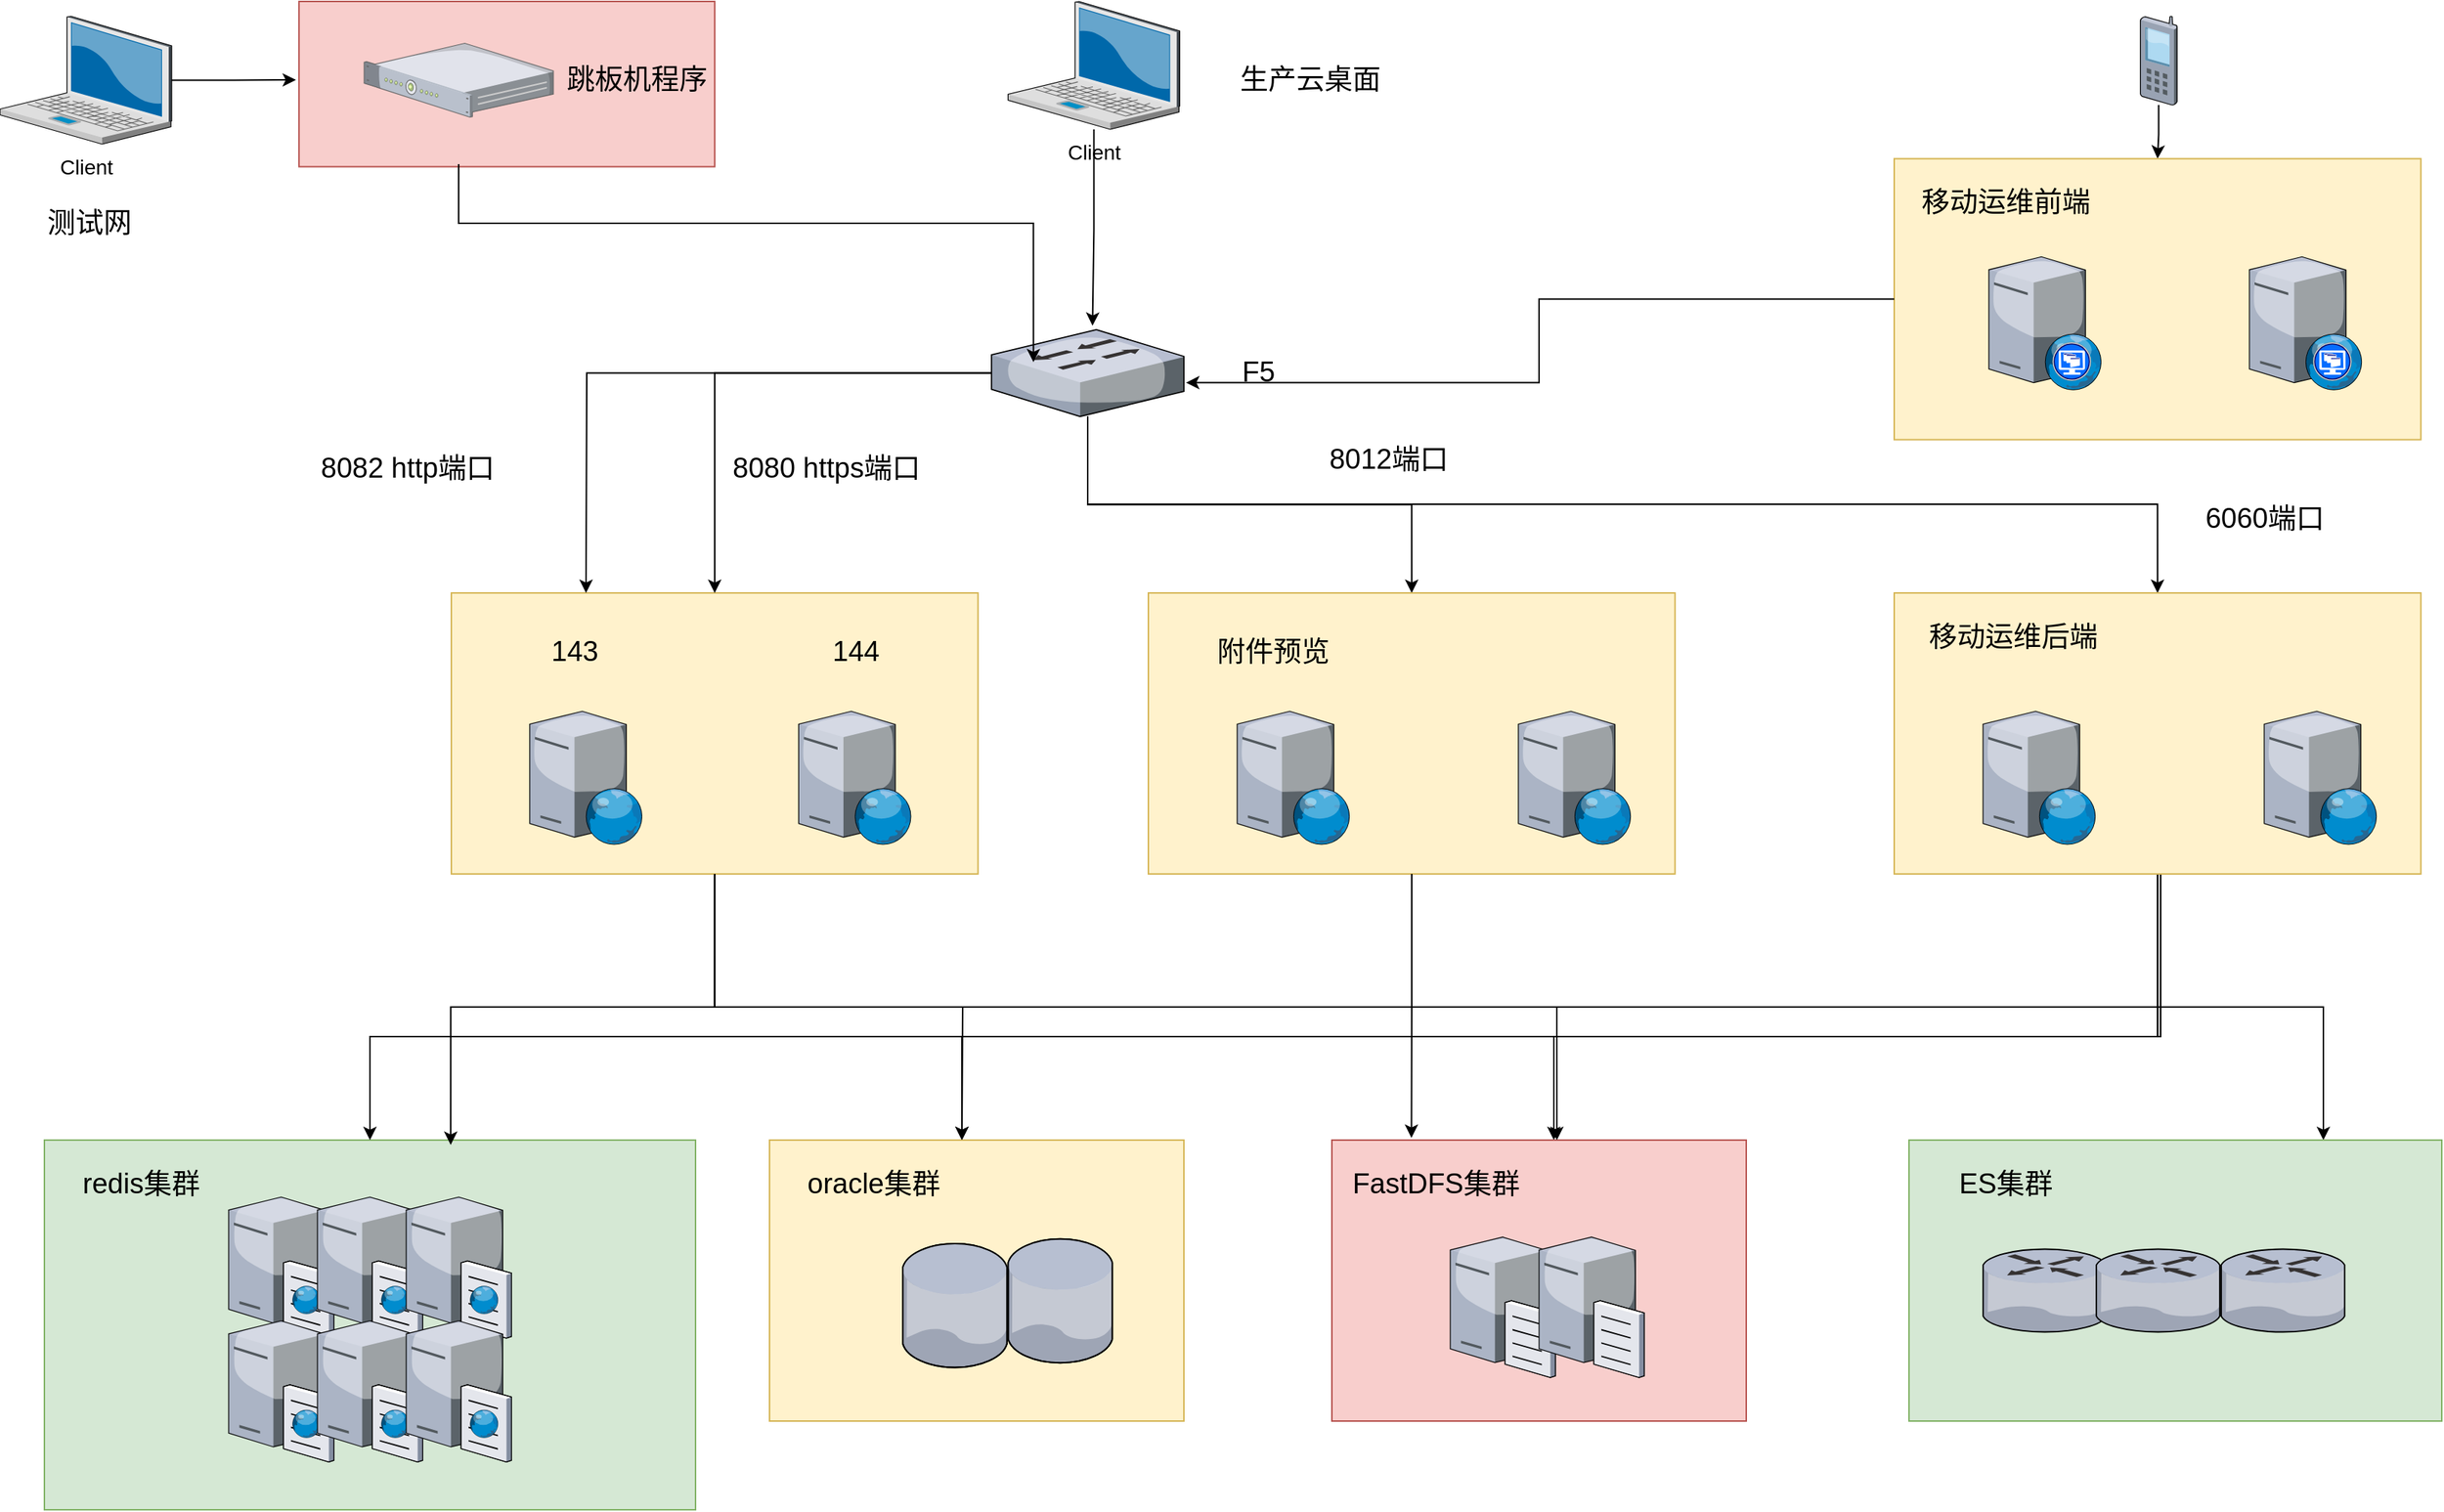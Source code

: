 <mxfile version="28.0.4">
  <diagram name="Page-1" id="e3a06f82-3646-2815-327d-82caf3d4e204">
    <mxGraphModel dx="2194" dy="1143" grid="1" gridSize="10" guides="1" tooltips="1" connect="1" arrows="1" fold="1" page="1" pageScale="1.5" pageWidth="1169" pageHeight="826" background="none" math="0" shadow="0">
      <root>
        <mxCell id="0" style=";html=1;" />
        <mxCell id="1" style=";html=1;" parent="0" />
        <mxCell id="DYjjqGvHHl9wesHmmYfs-108" value="" style="rounded=0;whiteSpace=wrap;html=1;fillColor=#f8cecc;strokeColor=#b85450;" vertex="1" parent="1">
          <mxGeometry x="262.07" y="30" width="280.87" height="111.75" as="geometry" />
        </mxCell>
        <mxCell id="DYjjqGvHHl9wesHmmYfs-91" style="edgeStyle=orthogonalEdgeStyle;rounded=0;orthogonalLoop=1;jettySize=auto;html=1;" edge="1" parent="1" source="DYjjqGvHHl9wesHmmYfs-54">
          <mxGeometry relative="1" as="geometry">
            <mxPoint x="710" y="800" as="targetPoint" />
          </mxGeometry>
        </mxCell>
        <mxCell id="DYjjqGvHHl9wesHmmYfs-94" style="edgeStyle=orthogonalEdgeStyle;rounded=0;orthogonalLoop=1;jettySize=auto;html=1;" edge="1" parent="1" source="DYjjqGvHHl9wesHmmYfs-54" target="DYjjqGvHHl9wesHmmYfs-47">
          <mxGeometry relative="1" as="geometry">
            <Array as="points">
              <mxPoint x="543" y="710" />
              <mxPoint x="1630" y="710" />
            </Array>
          </mxGeometry>
        </mxCell>
        <mxCell id="DYjjqGvHHl9wesHmmYfs-54" value="" style="rounded=0;whiteSpace=wrap;html=1;fillColor=#fff2cc;strokeColor=#d6b656;" vertex="1" parent="1">
          <mxGeometry x="365.0" y="430" width="355.87" height="190" as="geometry" />
        </mxCell>
        <mxCell id="DYjjqGvHHl9wesHmmYfs-42" value="" style="rounded=0;whiteSpace=wrap;html=1;fillColor=#fff2cc;strokeColor=#d6b656;" vertex="1" parent="1">
          <mxGeometry x="580" y="800" width="280" height="190" as="geometry" />
        </mxCell>
        <mxCell id="DYjjqGvHHl9wesHmmYfs-36" value="" style="rounded=0;whiteSpace=wrap;html=1;fillColor=#d5e8d4;strokeColor=#82b366;" vertex="1" parent="1">
          <mxGeometry x="90" y="800" width="440" height="250" as="geometry" />
        </mxCell>
        <mxCell id="6a7d8f32e03d9370-2" value="Client" style="verticalLabelPosition=bottom;aspect=fixed;html=1;verticalAlign=top;strokeColor=none;shape=mxgraph.citrix.laptop_2;fillColor=#66B2FF;gradientColor=#0066CC;fontSize=14;" parent="1" vertex="1">
          <mxGeometry x="741.19" y="30" width="116" height="86.5" as="geometry" />
        </mxCell>
        <mxCell id="DYjjqGvHHl9wesHmmYfs-96" style="edgeStyle=orthogonalEdgeStyle;rounded=0;orthogonalLoop=1;jettySize=auto;html=1;entryX=0.5;entryY=0;entryDx=0;entryDy=0;" edge="1" parent="1" source="6a7d8f32e03d9370-26" target="DYjjqGvHHl9wesHmmYfs-59">
          <mxGeometry relative="1" as="geometry" />
        </mxCell>
        <mxCell id="DYjjqGvHHl9wesHmmYfs-99" style="edgeStyle=orthogonalEdgeStyle;rounded=0;orthogonalLoop=1;jettySize=auto;html=1;" edge="1" parent="1" source="6a7d8f32e03d9370-26">
          <mxGeometry relative="1" as="geometry">
            <mxPoint x="456" y="430" as="targetPoint" />
          </mxGeometry>
        </mxCell>
        <mxCell id="DYjjqGvHHl9wesHmmYfs-100" style="edgeStyle=orthogonalEdgeStyle;rounded=0;orthogonalLoop=1;jettySize=auto;html=1;" edge="1" parent="1" source="6a7d8f32e03d9370-26" target="DYjjqGvHHl9wesHmmYfs-54">
          <mxGeometry relative="1" as="geometry" />
        </mxCell>
        <mxCell id="DYjjqGvHHl9wesHmmYfs-110" style="edgeStyle=orthogonalEdgeStyle;rounded=0;orthogonalLoop=1;jettySize=auto;html=1;entryX=0.5;entryY=0;entryDx=0;entryDy=0;" edge="1" parent="1" source="6a7d8f32e03d9370-26" target="DYjjqGvHHl9wesHmmYfs-63">
          <mxGeometry relative="1" as="geometry">
            <Array as="points">
              <mxPoint x="795" y="370" />
              <mxPoint x="1518" y="370" />
            </Array>
          </mxGeometry>
        </mxCell>
        <mxCell id="6a7d8f32e03d9370-26" value="" style="verticalLabelPosition=bottom;aspect=fixed;html=1;verticalAlign=top;strokeColor=none;shape=mxgraph.citrix.switch;fillColor=#66B2FF;gradientColor=#0066CC;fontSize=14;" parent="1" vertex="1">
          <mxGeometry x="730" y="252" width="130" height="58.64" as="geometry" />
        </mxCell>
        <mxCell id="DYjjqGvHHl9wesHmmYfs-2" value="" style="verticalLabelPosition=bottom;sketch=0;aspect=fixed;html=1;verticalAlign=top;strokeColor=none;align=center;outlineConnect=0;shape=mxgraph.citrix.database;" vertex="1" parent="1">
          <mxGeometry x="670" y="870" width="71.19" height="83.75" as="geometry" />
        </mxCell>
        <mxCell id="DYjjqGvHHl9wesHmmYfs-4" value="" style="verticalLabelPosition=bottom;sketch=0;aspect=fixed;html=1;verticalAlign=top;strokeColor=none;align=center;outlineConnect=0;shape=mxgraph.citrix.web_server;" vertex="1" parent="1">
          <mxGeometry x="417.94" y="510" width="76.5" height="90" as="geometry" />
        </mxCell>
        <mxCell id="DYjjqGvHHl9wesHmmYfs-16" value="" style="verticalLabelPosition=bottom;sketch=0;aspect=fixed;html=1;verticalAlign=top;strokeColor=none;align=center;outlineConnect=0;shape=mxgraph.citrix.cache_server;" vertex="1" parent="1">
          <mxGeometry x="214.5" y="836.25" width="71" height="97.5" as="geometry" />
        </mxCell>
        <mxCell id="DYjjqGvHHl9wesHmmYfs-17" value="&lt;font style=&quot;font-size: 19px;&quot;&gt;redis集群&lt;/font&gt;" style="text;html=1;align=center;verticalAlign=middle;resizable=0;points=[];autosize=1;strokeColor=none;fillColor=none;" vertex="1" parent="1">
          <mxGeometry x="104.5" y="810" width="100" height="40" as="geometry" />
        </mxCell>
        <mxCell id="DYjjqGvHHl9wesHmmYfs-32" value="" style="verticalLabelPosition=bottom;sketch=0;aspect=fixed;html=1;verticalAlign=top;strokeColor=none;align=center;outlineConnect=0;shape=mxgraph.citrix.1u_2u_server;" vertex="1" parent="1">
          <mxGeometry x="306.07" y="58.25" width="127.87" height="50" as="geometry" />
        </mxCell>
        <mxCell id="DYjjqGvHHl9wesHmmYfs-37" value="" style="verticalLabelPosition=bottom;sketch=0;aspect=fixed;html=1;verticalAlign=top;strokeColor=none;align=center;outlineConnect=0;shape=mxgraph.citrix.cache_server;" vertex="1" parent="1">
          <mxGeometry x="274.5" y="836.25" width="71" height="97.5" as="geometry" />
        </mxCell>
        <mxCell id="DYjjqGvHHl9wesHmmYfs-38" value="" style="verticalLabelPosition=bottom;sketch=0;aspect=fixed;html=1;verticalAlign=top;strokeColor=none;align=center;outlineConnect=0;shape=mxgraph.citrix.cache_server;" vertex="1" parent="1">
          <mxGeometry x="334.5" y="836.25" width="71" height="97.5" as="geometry" />
        </mxCell>
        <mxCell id="DYjjqGvHHl9wesHmmYfs-39" value="" style="verticalLabelPosition=bottom;sketch=0;aspect=fixed;html=1;verticalAlign=top;strokeColor=none;align=center;outlineConnect=0;shape=mxgraph.citrix.cache_server;" vertex="1" parent="1">
          <mxGeometry x="214.5" y="920" width="71" height="97.5" as="geometry" />
        </mxCell>
        <mxCell id="DYjjqGvHHl9wesHmmYfs-40" value="" style="verticalLabelPosition=bottom;sketch=0;aspect=fixed;html=1;verticalAlign=top;strokeColor=none;align=center;outlineConnect=0;shape=mxgraph.citrix.cache_server;" vertex="1" parent="1">
          <mxGeometry x="274.5" y="920" width="71" height="97.5" as="geometry" />
        </mxCell>
        <mxCell id="DYjjqGvHHl9wesHmmYfs-41" value="" style="verticalLabelPosition=bottom;sketch=0;aspect=fixed;html=1;verticalAlign=top;strokeColor=none;align=center;outlineConnect=0;shape=mxgraph.citrix.cache_server;" vertex="1" parent="1">
          <mxGeometry x="334.5" y="920" width="71" height="97.5" as="geometry" />
        </mxCell>
        <mxCell id="DYjjqGvHHl9wesHmmYfs-43" value="&lt;font style=&quot;font-size: 19px;&quot;&gt;oracle集群&lt;/font&gt;" style="text;html=1;align=center;verticalAlign=middle;resizable=0;points=[];autosize=1;strokeColor=none;fillColor=none;" vertex="1" parent="1">
          <mxGeometry x="595" y="810" width="110" height="40" as="geometry" />
        </mxCell>
        <mxCell id="DYjjqGvHHl9wesHmmYfs-44" value="" style="verticalLabelPosition=bottom;sketch=0;aspect=fixed;html=1;verticalAlign=top;strokeColor=none;align=center;outlineConnect=0;shape=mxgraph.citrix.database;" vertex="1" parent="1">
          <mxGeometry x="741.19" y="866.88" width="71.19" height="83.75" as="geometry" />
        </mxCell>
        <mxCell id="DYjjqGvHHl9wesHmmYfs-45" value="&lt;font style=&quot;font-size: 19px;&quot;&gt;F5&lt;/font&gt;" style="text;html=1;align=center;verticalAlign=middle;resizable=0;points=[];autosize=1;strokeColor=none;fillColor=none;" vertex="1" parent="1">
          <mxGeometry x="885" y="261.32" width="50" height="40" as="geometry" />
        </mxCell>
        <mxCell id="DYjjqGvHHl9wesHmmYfs-46" value="&lt;span style=&quot;font-size: 19px;&quot;&gt;跳板机程序&lt;/span&gt;" style="text;html=1;align=center;verticalAlign=middle;resizable=0;points=[];autosize=1;strokeColor=none;fillColor=none;" vertex="1" parent="1">
          <mxGeometry x="430" y="63.25" width="120" height="40" as="geometry" />
        </mxCell>
        <mxCell id="DYjjqGvHHl9wesHmmYfs-47" value="" style="rounded=0;whiteSpace=wrap;html=1;fillColor=#d5e8d4;strokeColor=#82b366;" vertex="1" parent="1">
          <mxGeometry x="1350" y="800" width="360" height="190" as="geometry" />
        </mxCell>
        <mxCell id="DYjjqGvHHl9wesHmmYfs-49" value="&lt;font style=&quot;font-size: 19px;&quot;&gt;ES集群&lt;/font&gt;" style="text;html=1;align=center;verticalAlign=middle;resizable=0;points=[];autosize=1;strokeColor=none;fillColor=none;" vertex="1" parent="1">
          <mxGeometry x="1370" y="810" width="90" height="40" as="geometry" />
        </mxCell>
        <mxCell id="DYjjqGvHHl9wesHmmYfs-55" value="" style="verticalLabelPosition=bottom;sketch=0;aspect=fixed;html=1;verticalAlign=top;strokeColor=none;align=center;outlineConnect=0;shape=mxgraph.citrix.web_server;" vertex="1" parent="1">
          <mxGeometry x="599.69" y="510" width="76.5" height="90" as="geometry" />
        </mxCell>
        <mxCell id="DYjjqGvHHl9wesHmmYfs-56" value="&lt;font style=&quot;font-size: 19px;&quot;&gt;143&lt;/font&gt;" style="text;html=1;align=center;verticalAlign=middle;resizable=0;points=[];autosize=1;strokeColor=none;fillColor=none;" vertex="1" parent="1">
          <mxGeometry x="417.94" y="450" width="60" height="40" as="geometry" />
        </mxCell>
        <mxCell id="DYjjqGvHHl9wesHmmYfs-57" value="&lt;font style=&quot;font-size: 19px;&quot;&gt;144&lt;/font&gt;" style="text;html=1;align=center;verticalAlign=middle;resizable=0;points=[];autosize=1;strokeColor=none;fillColor=none;" vertex="1" parent="1">
          <mxGeometry x="607.94" y="450" width="60" height="40" as="geometry" />
        </mxCell>
        <mxCell id="DYjjqGvHHl9wesHmmYfs-98" style="edgeStyle=orthogonalEdgeStyle;rounded=0;orthogonalLoop=1;jettySize=auto;html=1;" edge="1" parent="1" source="DYjjqGvHHl9wesHmmYfs-58">
          <mxGeometry relative="1" as="geometry">
            <mxPoint x="260" y="83" as="targetPoint" />
          </mxGeometry>
        </mxCell>
        <mxCell id="DYjjqGvHHl9wesHmmYfs-58" value="Client" style="verticalLabelPosition=bottom;aspect=fixed;html=1;verticalAlign=top;strokeColor=none;shape=mxgraph.citrix.laptop_2;fillColor=#66B2FF;gradientColor=#0066CC;fontSize=14;" vertex="1" parent="1">
          <mxGeometry x="60.0" y="40" width="116" height="86.5" as="geometry" />
        </mxCell>
        <mxCell id="DYjjqGvHHl9wesHmmYfs-59" value="" style="rounded=0;whiteSpace=wrap;html=1;fillColor=#fff2cc;strokeColor=#d6b656;" vertex="1" parent="1">
          <mxGeometry x="836" y="430" width="355.87" height="190" as="geometry" />
        </mxCell>
        <mxCell id="DYjjqGvHHl9wesHmmYfs-60" value="" style="verticalLabelPosition=bottom;sketch=0;aspect=fixed;html=1;verticalAlign=top;strokeColor=none;align=center;outlineConnect=0;shape=mxgraph.citrix.web_server;" vertex="1" parent="1">
          <mxGeometry x="896" y="510" width="76.5" height="90" as="geometry" />
        </mxCell>
        <mxCell id="DYjjqGvHHl9wesHmmYfs-61" value="" style="verticalLabelPosition=bottom;sketch=0;aspect=fixed;html=1;verticalAlign=top;strokeColor=none;align=center;outlineConnect=0;shape=mxgraph.citrix.web_server;" vertex="1" parent="1">
          <mxGeometry x="1086" y="510" width="76.5" height="90" as="geometry" />
        </mxCell>
        <mxCell id="DYjjqGvHHl9wesHmmYfs-82" style="edgeStyle=orthogonalEdgeStyle;rounded=0;orthogonalLoop=1;jettySize=auto;html=1;entryX=0.5;entryY=0;entryDx=0;entryDy=0;" edge="1" parent="1" source="DYjjqGvHHl9wesHmmYfs-62" target="DYjjqGvHHl9wesHmmYfs-75">
          <mxGeometry relative="1" as="geometry" />
        </mxCell>
        <mxCell id="DYjjqGvHHl9wesHmmYfs-62" value="" style="verticalLabelPosition=bottom;sketch=0;aspect=fixed;html=1;verticalAlign=top;strokeColor=none;align=center;outlineConnect=0;shape=mxgraph.citrix.cell_phone;" vertex="1" parent="1">
          <mxGeometry x="1506.19" y="40" width="25" height="60" as="geometry" />
        </mxCell>
        <mxCell id="DYjjqGvHHl9wesHmmYfs-84" style="edgeStyle=orthogonalEdgeStyle;rounded=0;orthogonalLoop=1;jettySize=auto;html=1;entryX=0.5;entryY=0;entryDx=0;entryDy=0;exitX=0.534;exitY=1;exitDx=0;exitDy=0;exitPerimeter=0;" edge="1" parent="1">
          <mxGeometry relative="1" as="geometry">
            <mxPoint x="1520.035" y="620" as="sourcePoint" />
            <mxPoint x="710" y="800" as="targetPoint" />
            <Array as="points">
              <mxPoint x="1520" y="730" />
              <mxPoint x="710" y="730" />
            </Array>
          </mxGeometry>
        </mxCell>
        <mxCell id="DYjjqGvHHl9wesHmmYfs-87" style="edgeStyle=orthogonalEdgeStyle;rounded=0;orthogonalLoop=1;jettySize=auto;html=1;" edge="1" parent="1" source="DYjjqGvHHl9wesHmmYfs-63" target="DYjjqGvHHl9wesHmmYfs-66">
          <mxGeometry relative="1" as="geometry">
            <Array as="points">
              <mxPoint x="1518" y="730" />
              <mxPoint x="1110" y="730" />
            </Array>
          </mxGeometry>
        </mxCell>
        <mxCell id="DYjjqGvHHl9wesHmmYfs-89" style="edgeStyle=orthogonalEdgeStyle;rounded=0;orthogonalLoop=1;jettySize=auto;html=1;entryX=0.5;entryY=0;entryDx=0;entryDy=0;" edge="1" parent="1" source="DYjjqGvHHl9wesHmmYfs-63" target="DYjjqGvHHl9wesHmmYfs-36">
          <mxGeometry relative="1" as="geometry">
            <Array as="points">
              <mxPoint x="1518" y="730" />
              <mxPoint x="310" y="730" />
            </Array>
          </mxGeometry>
        </mxCell>
        <mxCell id="DYjjqGvHHl9wesHmmYfs-63" value="" style="rounded=0;whiteSpace=wrap;html=1;fillColor=#fff2cc;strokeColor=#d6b656;" vertex="1" parent="1">
          <mxGeometry x="1340" y="430" width="355.87" height="190" as="geometry" />
        </mxCell>
        <mxCell id="DYjjqGvHHl9wesHmmYfs-64" value="" style="verticalLabelPosition=bottom;sketch=0;aspect=fixed;html=1;verticalAlign=top;strokeColor=none;align=center;outlineConnect=0;shape=mxgraph.citrix.web_server;" vertex="1" parent="1">
          <mxGeometry x="1400" y="510" width="76.5" height="90" as="geometry" />
        </mxCell>
        <mxCell id="DYjjqGvHHl9wesHmmYfs-65" value="" style="verticalLabelPosition=bottom;sketch=0;aspect=fixed;html=1;verticalAlign=top;strokeColor=none;align=center;outlineConnect=0;shape=mxgraph.citrix.web_server;" vertex="1" parent="1">
          <mxGeometry x="1590" y="510" width="76.5" height="90" as="geometry" />
        </mxCell>
        <mxCell id="DYjjqGvHHl9wesHmmYfs-66" value="" style="rounded=0;whiteSpace=wrap;html=1;fillColor=#f8cecc;strokeColor=#b85450;" vertex="1" parent="1">
          <mxGeometry x="960" y="800" width="280" height="190" as="geometry" />
        </mxCell>
        <mxCell id="DYjjqGvHHl9wesHmmYfs-68" value="&lt;font style=&quot;font-size: 19px;&quot;&gt;FastDFS集群&lt;/font&gt;" style="text;html=1;align=center;verticalAlign=middle;resizable=0;points=[];autosize=1;strokeColor=none;fillColor=none;" vertex="1" parent="1">
          <mxGeometry x="960" y="810" width="140" height="40" as="geometry" />
        </mxCell>
        <mxCell id="DYjjqGvHHl9wesHmmYfs-70" value="" style="verticalLabelPosition=bottom;sketch=0;aspect=fixed;html=1;verticalAlign=top;strokeColor=none;align=center;outlineConnect=0;shape=mxgraph.citrix.file_server;" vertex="1" parent="1">
          <mxGeometry x="1040" y="863.37" width="71" height="97" as="geometry" />
        </mxCell>
        <mxCell id="DYjjqGvHHl9wesHmmYfs-71" value="" style="verticalLabelPosition=bottom;sketch=0;aspect=fixed;html=1;verticalAlign=top;strokeColor=none;align=center;outlineConnect=0;shape=mxgraph.citrix.file_server;" vertex="1" parent="1">
          <mxGeometry x="1100" y="863.37" width="71" height="97" as="geometry" />
        </mxCell>
        <mxCell id="DYjjqGvHHl9wesHmmYfs-72" value="" style="verticalLabelPosition=bottom;sketch=0;aspect=fixed;html=1;verticalAlign=top;strokeColor=none;align=center;outlineConnect=0;shape=mxgraph.citrix.router;" vertex="1" parent="1">
          <mxGeometry x="1400" y="873.75" width="84.38" height="56" as="geometry" />
        </mxCell>
        <mxCell id="DYjjqGvHHl9wesHmmYfs-73" value="" style="verticalLabelPosition=bottom;sketch=0;aspect=fixed;html=1;verticalAlign=top;strokeColor=none;align=center;outlineConnect=0;shape=mxgraph.citrix.router;" vertex="1" parent="1">
          <mxGeometry x="1476.5" y="873.75" width="84.38" height="56" as="geometry" />
        </mxCell>
        <mxCell id="DYjjqGvHHl9wesHmmYfs-74" value="" style="verticalLabelPosition=bottom;sketch=0;aspect=fixed;html=1;verticalAlign=top;strokeColor=none;align=center;outlineConnect=0;shape=mxgraph.citrix.router;" vertex="1" parent="1">
          <mxGeometry x="1560.88" y="873.75" width="84.38" height="56" as="geometry" />
        </mxCell>
        <mxCell id="DYjjqGvHHl9wesHmmYfs-75" value="" style="rounded=0;whiteSpace=wrap;html=1;fillColor=#fff2cc;strokeColor=#d6b656;" vertex="1" parent="1">
          <mxGeometry x="1340" y="136.32" width="355.87" height="190" as="geometry" />
        </mxCell>
        <mxCell id="DYjjqGvHHl9wesHmmYfs-78" value="" style="verticalLabelPosition=bottom;sketch=0;aspect=fixed;html=1;verticalAlign=top;strokeColor=none;align=center;outlineConnect=0;shape=mxgraph.citrix.desktop_web;" vertex="1" parent="1">
          <mxGeometry x="1403.94" y="202.64" width="76.5" height="90" as="geometry" />
        </mxCell>
        <mxCell id="DYjjqGvHHl9wesHmmYfs-79" value="" style="verticalLabelPosition=bottom;sketch=0;aspect=fixed;html=1;verticalAlign=top;strokeColor=none;align=center;outlineConnect=0;shape=mxgraph.citrix.desktop_web;" vertex="1" parent="1">
          <mxGeometry x="1580" y="202.64" width="76.5" height="90" as="geometry" />
        </mxCell>
        <mxCell id="DYjjqGvHHl9wesHmmYfs-80" value="&lt;span style=&quot;font-size: 19px;&quot;&gt;移动运维前端&lt;/span&gt;" style="text;html=1;align=center;verticalAlign=middle;resizable=0;points=[];autosize=1;strokeColor=none;fillColor=none;" vertex="1" parent="1">
          <mxGeometry x="1345" y="146.32" width="140" height="40" as="geometry" />
        </mxCell>
        <mxCell id="DYjjqGvHHl9wesHmmYfs-81" value="&lt;span style=&quot;font-size: 19px;&quot;&gt;移动运维后端&lt;/span&gt;" style="text;html=1;align=center;verticalAlign=middle;resizable=0;points=[];autosize=1;strokeColor=none;fillColor=none;" vertex="1" parent="1">
          <mxGeometry x="1350" y="440" width="140" height="40" as="geometry" />
        </mxCell>
        <mxCell id="DYjjqGvHHl9wesHmmYfs-88" value="&lt;span style=&quot;font-size: 19px;&quot;&gt;附件预览&lt;/span&gt;" style="text;html=1;align=center;verticalAlign=middle;resizable=0;points=[];autosize=1;strokeColor=none;fillColor=none;" vertex="1" parent="1">
          <mxGeometry x="870" y="450" width="100" height="40" as="geometry" />
        </mxCell>
        <mxCell id="DYjjqGvHHl9wesHmmYfs-90" style="edgeStyle=orthogonalEdgeStyle;rounded=0;orthogonalLoop=1;jettySize=auto;html=1;entryX=0.624;entryY=0.013;entryDx=0;entryDy=0;entryPerimeter=0;" edge="1" parent="1" source="DYjjqGvHHl9wesHmmYfs-54" target="DYjjqGvHHl9wesHmmYfs-36">
          <mxGeometry relative="1" as="geometry">
            <Array as="points">
              <mxPoint x="543" y="710" />
              <mxPoint x="365" y="710" />
            </Array>
          </mxGeometry>
        </mxCell>
        <mxCell id="DYjjqGvHHl9wesHmmYfs-92" style="edgeStyle=orthogonalEdgeStyle;rounded=0;orthogonalLoop=1;jettySize=auto;html=1;entryX=0.543;entryY=0;entryDx=0;entryDy=0;entryPerimeter=0;exitX=0.5;exitY=1;exitDx=0;exitDy=0;" edge="1" parent="1" source="DYjjqGvHHl9wesHmmYfs-54" target="DYjjqGvHHl9wesHmmYfs-66">
          <mxGeometry relative="1" as="geometry">
            <mxPoint x="660" y="640" as="sourcePoint" />
          </mxGeometry>
        </mxCell>
        <mxCell id="DYjjqGvHHl9wesHmmYfs-95" style="edgeStyle=orthogonalEdgeStyle;rounded=0;orthogonalLoop=1;jettySize=auto;html=1;entryX=0.192;entryY=-0.008;entryDx=0;entryDy=0;entryPerimeter=0;" edge="1" parent="1" source="DYjjqGvHHl9wesHmmYfs-59" target="DYjjqGvHHl9wesHmmYfs-66">
          <mxGeometry relative="1" as="geometry" />
        </mxCell>
        <mxCell id="DYjjqGvHHl9wesHmmYfs-101" value="&lt;span style=&quot;font-size: 19px;&quot;&gt;生产云桌面&lt;/span&gt;" style="text;html=1;align=center;verticalAlign=middle;resizable=0;points=[];autosize=1;strokeColor=none;fillColor=none;" vertex="1" parent="1">
          <mxGeometry x="885" y="63.25" width="120" height="40" as="geometry" />
        </mxCell>
        <mxCell id="DYjjqGvHHl9wesHmmYfs-102" value="&lt;span style=&quot;font-size: 19px;&quot;&gt;测试网&lt;/span&gt;" style="text;html=1;align=center;verticalAlign=middle;resizable=0;points=[];autosize=1;strokeColor=none;fillColor=none;" vertex="1" parent="1">
          <mxGeometry x="80" y="160" width="80" height="40" as="geometry" />
        </mxCell>
        <mxCell id="DYjjqGvHHl9wesHmmYfs-103" style="edgeStyle=orthogonalEdgeStyle;rounded=0;orthogonalLoop=1;jettySize=auto;html=1;entryX=0.525;entryY=-0.046;entryDx=0;entryDy=0;entryPerimeter=0;" edge="1" parent="1" source="6a7d8f32e03d9370-2" target="6a7d8f32e03d9370-26">
          <mxGeometry relative="1" as="geometry" />
        </mxCell>
        <mxCell id="DYjjqGvHHl9wesHmmYfs-104" value="&lt;font style=&quot;font-size: 19px;&quot;&gt;8012端口&lt;/font&gt;" style="text;html=1;align=center;verticalAlign=middle;resizable=0;points=[];autosize=1;strokeColor=none;fillColor=none;" vertex="1" parent="1">
          <mxGeometry x="947.5" y="320" width="100" height="40" as="geometry" />
        </mxCell>
        <mxCell id="DYjjqGvHHl9wesHmmYfs-105" value="&lt;font style=&quot;font-size: 19px;&quot;&gt;8080 https端口&lt;/font&gt;" style="text;html=1;align=center;verticalAlign=middle;resizable=0;points=[];autosize=1;strokeColor=none;fillColor=none;" vertex="1" parent="1">
          <mxGeometry x="542.94" y="326.32" width="150" height="40" as="geometry" />
        </mxCell>
        <mxCell id="DYjjqGvHHl9wesHmmYfs-106" value="&lt;font style=&quot;font-size: 19px;&quot;&gt;8082 http端口&lt;/font&gt;" style="text;html=1;align=center;verticalAlign=middle;resizable=0;points=[];autosize=1;strokeColor=none;fillColor=none;" vertex="1" parent="1">
          <mxGeometry x="265" y="326.32" width="140" height="40" as="geometry" />
        </mxCell>
        <mxCell id="DYjjqGvHHl9wesHmmYfs-107" style="edgeStyle=orthogonalEdgeStyle;rounded=0;orthogonalLoop=1;jettySize=auto;html=1;entryX=0.218;entryY=0.374;entryDx=0;entryDy=0;entryPerimeter=0;exitX=0.384;exitY=0.984;exitDx=0;exitDy=0;exitPerimeter=0;" edge="1" parent="1" source="DYjjqGvHHl9wesHmmYfs-108" target="6a7d8f32e03d9370-26">
          <mxGeometry relative="1" as="geometry">
            <mxPoint x="370" y="150" as="sourcePoint" />
            <Array as="points">
              <mxPoint x="370" y="180" />
              <mxPoint x="758" y="180" />
            </Array>
          </mxGeometry>
        </mxCell>
        <mxCell id="DYjjqGvHHl9wesHmmYfs-109" style="edgeStyle=orthogonalEdgeStyle;rounded=0;orthogonalLoop=1;jettySize=auto;html=1;entryX=1.011;entryY=0.61;entryDx=0;entryDy=0;entryPerimeter=0;" edge="1" parent="1" source="DYjjqGvHHl9wesHmmYfs-75" target="6a7d8f32e03d9370-26">
          <mxGeometry relative="1" as="geometry" />
        </mxCell>
        <mxCell id="DYjjqGvHHl9wesHmmYfs-111" value="&lt;font style=&quot;font-size: 19px;&quot;&gt;6060端口&lt;/font&gt;" style="text;html=1;align=center;verticalAlign=middle;resizable=0;points=[];autosize=1;strokeColor=none;fillColor=none;" vertex="1" parent="1">
          <mxGeometry x="1540" y="360" width="100" height="40" as="geometry" />
        </mxCell>
      </root>
    </mxGraphModel>
  </diagram>
</mxfile>
